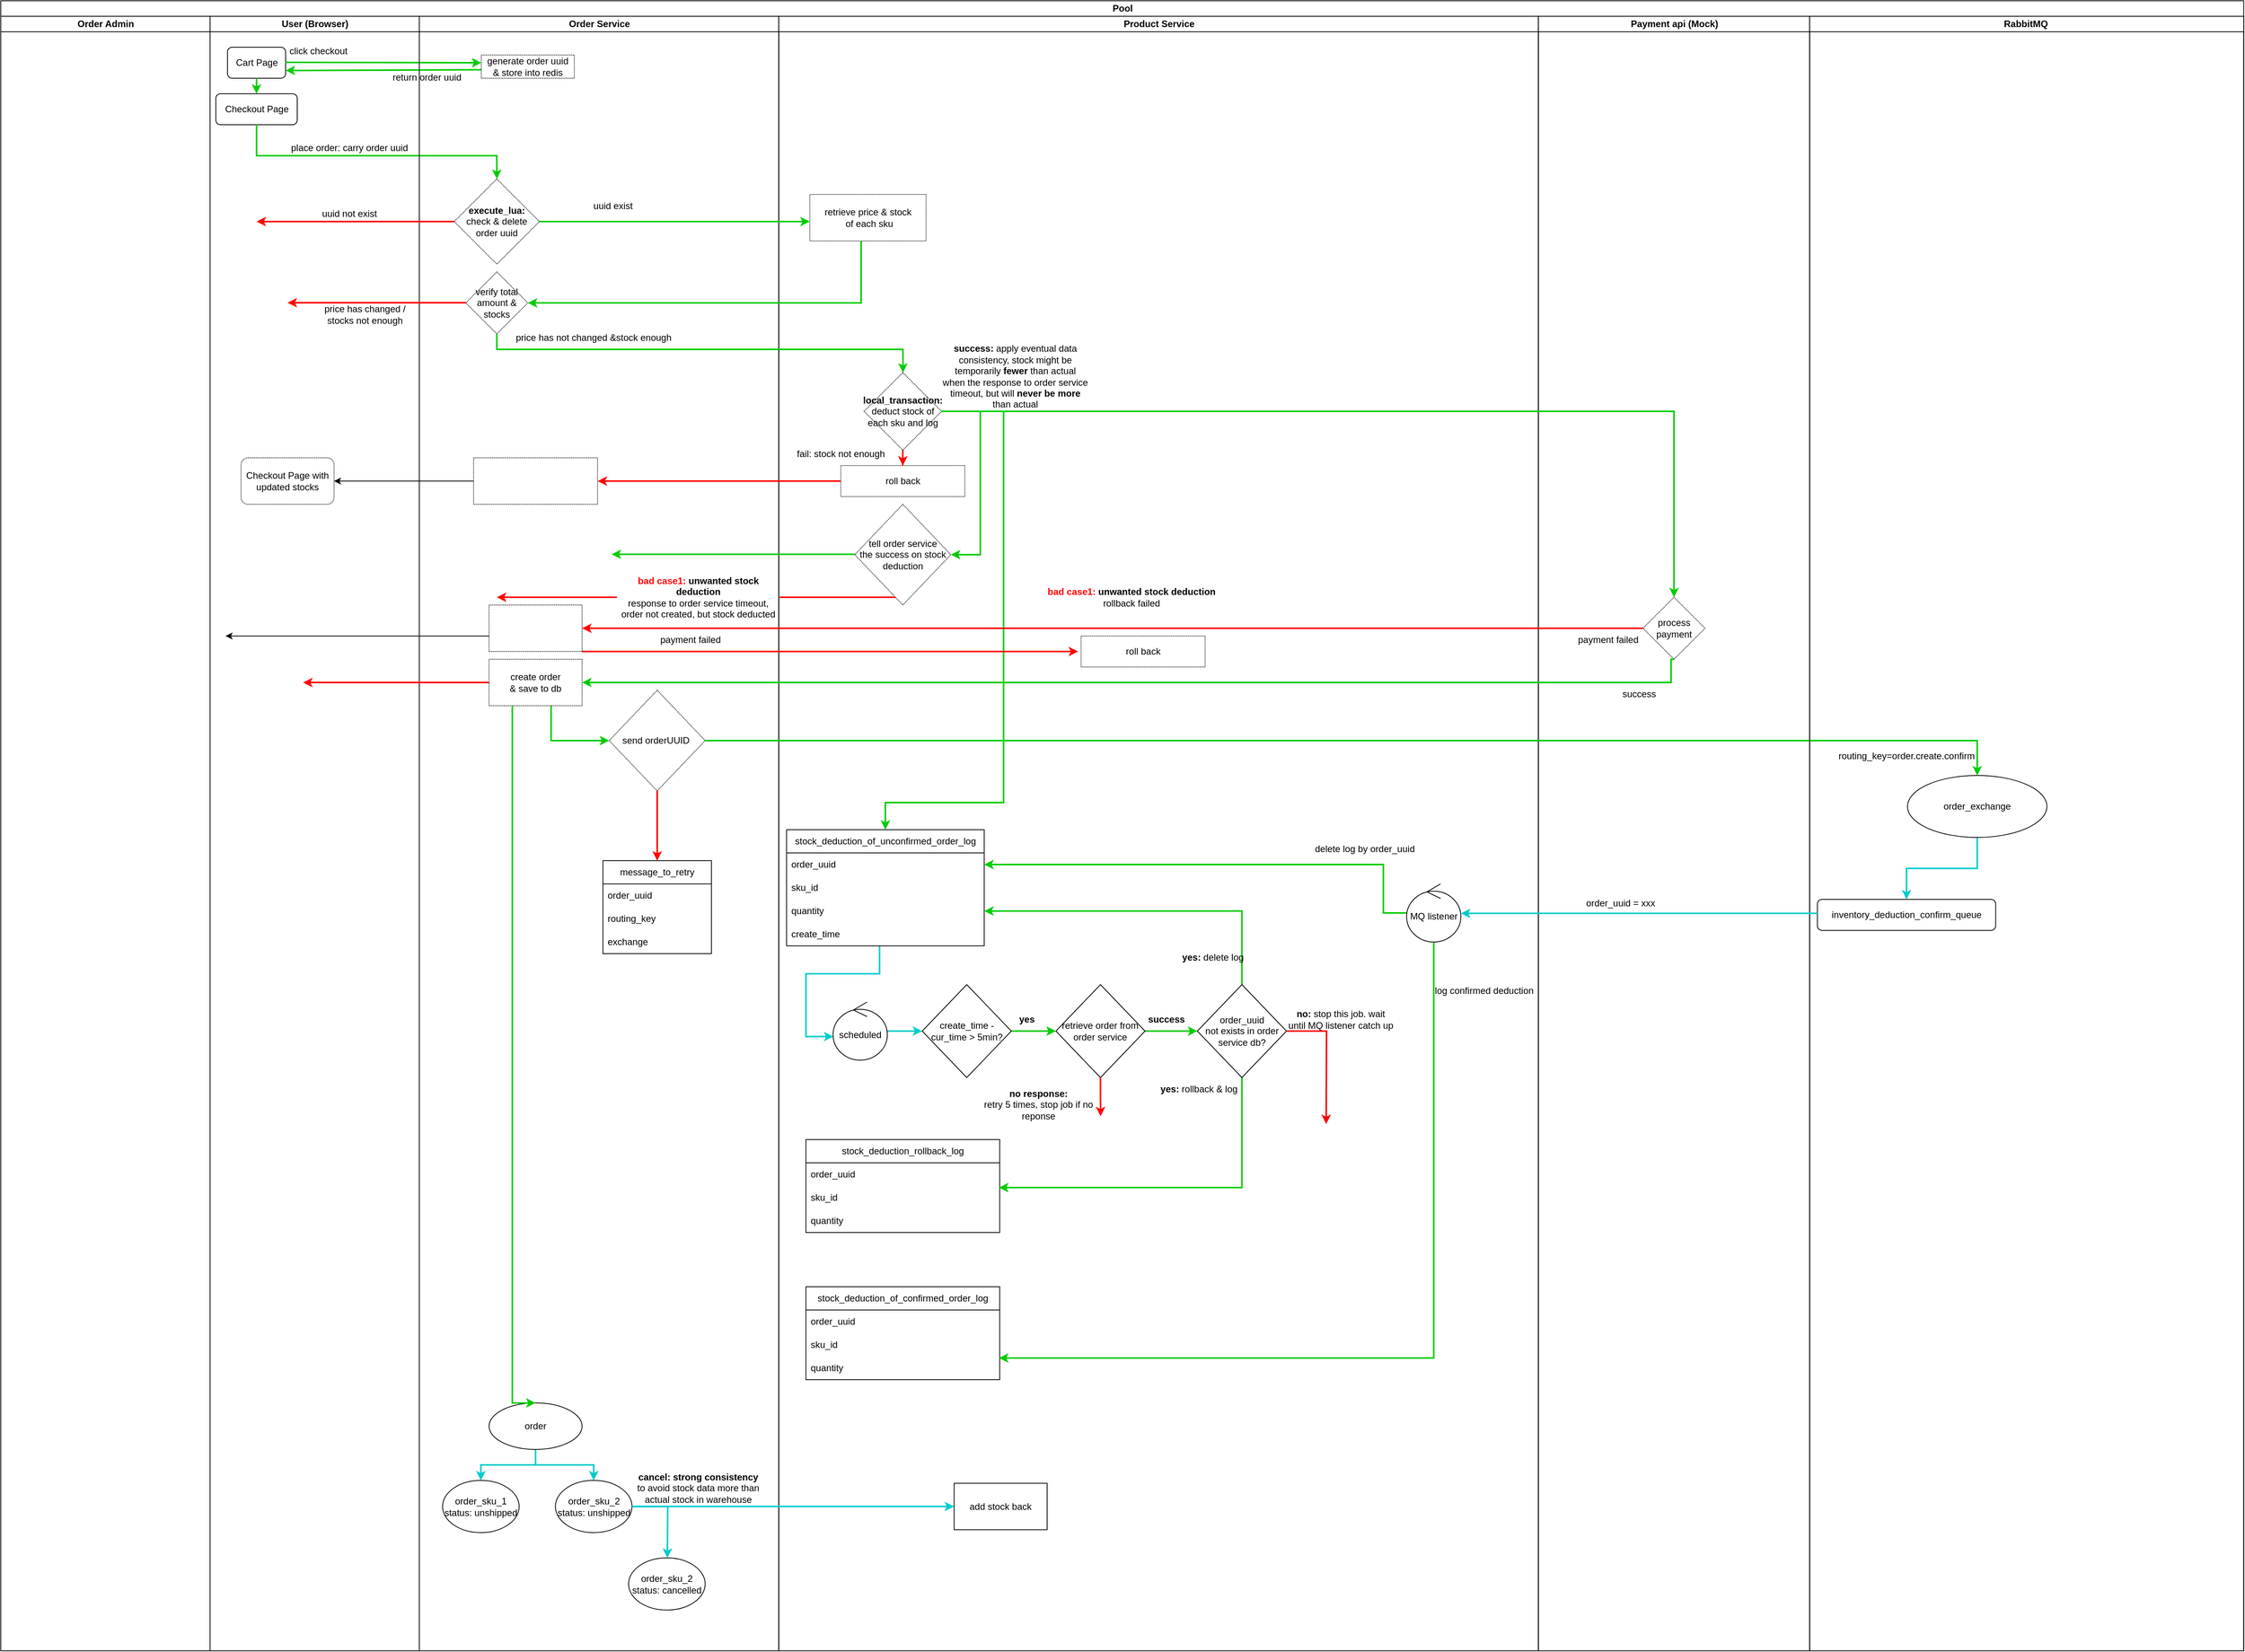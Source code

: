 <mxfile version="20.8.16" type="device"><diagram name="第 1 页" id="CrfrBioy83YI994O6paY"><mxGraphModel dx="1416" dy="818" grid="1" gridSize="10" guides="1" tooltips="1" connect="1" arrows="1" fold="1" page="1" pageScale="1" pageWidth="1100" pageHeight="850" math="0" shadow="0"><root><mxCell id="0"/><mxCell id="1" parent="0"/><mxCell id="8r3MUV6JgIjekugrMR3V-1" value="Pool" style="swimlane;childLayout=stackLayout;resizeParent=1;resizeParentMax=0;startSize=20;html=1;" parent="1" vertex="1"><mxGeometry x="380.0" y="40" width="2893.82" height="2130" as="geometry"/></mxCell><mxCell id="8r3MUV6JgIjekugrMR3V-2" value="Order Admin" style="swimlane;startSize=20;html=1;" parent="8r3MUV6JgIjekugrMR3V-1" vertex="1"><mxGeometry y="20" width="270" height="2110" as="geometry"/></mxCell><mxCell id="8r3MUV6JgIjekugrMR3V-3" value="User (Browser)" style="swimlane;startSize=20;html=1;" parent="8r3MUV6JgIjekugrMR3V-1" vertex="1"><mxGeometry x="270" y="20" width="270" height="2110" as="geometry"/></mxCell><mxCell id="8r3MUV6JgIjekugrMR3V-4" value="Cart Page" style="rounded=1;whiteSpace=wrap;html=1;" parent="8r3MUV6JgIjekugrMR3V-3" vertex="1"><mxGeometry x="22.5" y="40" width="75" height="40" as="geometry"/></mxCell><mxCell id="8r3MUV6JgIjekugrMR3V-5" value="Checkout Page" style="rounded=1;whiteSpace=wrap;html=1;" parent="8r3MUV6JgIjekugrMR3V-3" vertex="1"><mxGeometry x="7.5" y="100" width="105" height="40" as="geometry"/></mxCell><mxCell id="8r3MUV6JgIjekugrMR3V-6" value="" style="endArrow=classic;html=1;rounded=0;entryX=0.5;entryY=0;entryDx=0;entryDy=0;exitX=0.5;exitY=1;exitDx=0;exitDy=0;strokeColor=#00CC00;strokeWidth=2;" parent="8r3MUV6JgIjekugrMR3V-3" source="8r3MUV6JgIjekugrMR3V-4" target="8r3MUV6JgIjekugrMR3V-5" edge="1"><mxGeometry width="50" height="50" relative="1" as="geometry"><mxPoint x="62.5" y="70" as="sourcePoint"/><mxPoint x="112.5" y="20" as="targetPoint"/></mxGeometry></mxCell><mxCell id="8r3MUV6JgIjekugrMR3V-7" value="" style="endArrow=classic;html=1;rounded=0;exitX=0.006;exitY=0.633;exitDx=0;exitDy=0;exitPerimeter=0;strokeColor=#00CC00;strokeWidth=2;" parent="8r3MUV6JgIjekugrMR3V-3" source="8r3MUV6JgIjekugrMR3V-23" edge="1"><mxGeometry width="50" height="50" relative="1" as="geometry"><mxPoint x="300.0" y="70" as="sourcePoint"/><mxPoint x="97.5" y="70" as="targetPoint"/></mxGeometry></mxCell><mxCell id="8r3MUV6JgIjekugrMR3V-8" value="" style="endArrow=classic;html=1;rounded=0;strokeColor=#00CC00;strokeWidth=2;" parent="8r3MUV6JgIjekugrMR3V-3" edge="1"><mxGeometry width="50" height="50" relative="1" as="geometry"><mxPoint x="97.5" y="59.5" as="sourcePoint"/><mxPoint x="350.0" y="60" as="targetPoint"/></mxGeometry></mxCell><mxCell id="8r3MUV6JgIjekugrMR3V-11" value="" style="endArrow=classic;html=1;rounded=0;entryX=0.5;entryY=0;entryDx=0;entryDy=0;strokeColor=#00CC00;strokeWidth=2;" parent="8r3MUV6JgIjekugrMR3V-3" target="8r3MUV6JgIjekugrMR3V-24" edge="1"><mxGeometry width="50" height="50" relative="1" as="geometry"><mxPoint x="60.0" y="140" as="sourcePoint"/><mxPoint x="390.0" y="180" as="targetPoint"/><Array as="points"><mxPoint x="60.0" y="180"/><mxPoint x="370.0" y="180"/></Array></mxGeometry></mxCell><mxCell id="8r3MUV6JgIjekugrMR3V-12" value="click checkout" style="text;strokeColor=none;align=center;fillColor=none;html=1;verticalAlign=middle;whiteSpace=wrap;rounded=0;" parent="8r3MUV6JgIjekugrMR3V-3" vertex="1"><mxGeometry x="70" y="30" width="140" height="30" as="geometry"/></mxCell><mxCell id="8r3MUV6JgIjekugrMR3V-14" value="place order: carry order uuid" style="text;strokeColor=none;align=center;fillColor=none;html=1;verticalAlign=middle;whiteSpace=wrap;rounded=0;" parent="8r3MUV6JgIjekugrMR3V-3" vertex="1"><mxGeometry x="90" y="155" width="180" height="30" as="geometry"/></mxCell><mxCell id="8r3MUV6JgIjekugrMR3V-15" value="uuid not exist" style="text;strokeColor=none;align=center;fillColor=none;html=1;verticalAlign=middle;whiteSpace=wrap;rounded=0;" parent="8r3MUV6JgIjekugrMR3V-3" vertex="1"><mxGeometry x="110" y="240" width="140" height="30" as="geometry"/></mxCell><mxCell id="8r3MUV6JgIjekugrMR3V-16" value="price has changed / stocks not enough" style="text;strokeColor=none;align=center;fillColor=none;html=1;verticalAlign=middle;whiteSpace=wrap;rounded=0;" parent="8r3MUV6JgIjekugrMR3V-3" vertex="1"><mxGeometry x="130" y="370" width="140" height="30" as="geometry"/></mxCell><mxCell id="8r3MUV6JgIjekugrMR3V-17" value="Checkout Page with updated stocks" style="rounded=1;whiteSpace=wrap;html=1;dashed=1;dashPattern=1 1;" parent="8r3MUV6JgIjekugrMR3V-3" vertex="1"><mxGeometry x="40" y="570" width="120" height="60" as="geometry"/></mxCell><mxCell id="8r3MUV6JgIjekugrMR3V-18" value="" style="edgeStyle=orthogonalEdgeStyle;rounded=0;orthogonalLoop=1;jettySize=auto;html=1;" parent="8r3MUV6JgIjekugrMR3V-1" source="8r3MUV6JgIjekugrMR3V-29" target="8r3MUV6JgIjekugrMR3V-17" edge="1"><mxGeometry relative="1" as="geometry"/></mxCell><mxCell id="8r3MUV6JgIjekugrMR3V-19" value="Order Service" style="swimlane;startSize=20;html=1;" parent="8r3MUV6JgIjekugrMR3V-1" vertex="1"><mxGeometry x="540" y="20" width="463.82" height="2110" as="geometry"/></mxCell><mxCell id="8r3MUV6JgIjekugrMR3V-20" value="return order uuid" style="text;strokeColor=none;align=center;fillColor=none;html=1;verticalAlign=middle;whiteSpace=wrap;rounded=0;" parent="8r3MUV6JgIjekugrMR3V-19" vertex="1"><mxGeometry x="-70" y="64" width="160" height="30" as="geometry"/></mxCell><mxCell id="8r3MUV6JgIjekugrMR3V-23" value="generate order uuid&lt;br&gt;&amp;amp; store into redis" style="rounded=0;whiteSpace=wrap;html=1;dashed=1;dashPattern=1 1;" parent="8r3MUV6JgIjekugrMR3V-19" vertex="1"><mxGeometry x="80" y="50" width="120" height="30" as="geometry"/></mxCell><mxCell id="8r3MUV6JgIjekugrMR3V-24" value="&lt;b&gt;execute_lua:&lt;/b&gt;&lt;br&gt;check &amp;amp; delete order uuid" style="rhombus;whiteSpace=wrap;html=1;dashed=1;dashPattern=1 1;align=center;" parent="8r3MUV6JgIjekugrMR3V-19" vertex="1"><mxGeometry x="45" y="210" width="110" height="110" as="geometry"/></mxCell><mxCell id="8r3MUV6JgIjekugrMR3V-25" value="verify total amount &amp;amp; stocks" style="rhombus;whiteSpace=wrap;html=1;dashed=1;dashPattern=1 1;" parent="8r3MUV6JgIjekugrMR3V-19" vertex="1"><mxGeometry x="60.0" y="330" width="80" height="80" as="geometry"/></mxCell><mxCell id="8r3MUV6JgIjekugrMR3V-26" value="uuid exist" style="text;strokeColor=none;align=center;fillColor=none;html=1;verticalAlign=middle;whiteSpace=wrap;rounded=0;" parent="8r3MUV6JgIjekugrMR3V-19" vertex="1"><mxGeometry x="180" y="230" width="140" height="30" as="geometry"/></mxCell><mxCell id="8r3MUV6JgIjekugrMR3V-27" value="" style="endArrow=classic;html=1;rounded=0;exitX=0;exitY=0.5;exitDx=0;exitDy=0;strokeColor=#FF0000;strokeWidth=2;" parent="8r3MUV6JgIjekugrMR3V-19" edge="1"><mxGeometry width="50" height="50" relative="1" as="geometry"><mxPoint x="60.0" y="369.71" as="sourcePoint"/><mxPoint x="-170.0" y="369.71" as="targetPoint"/></mxGeometry></mxCell><mxCell id="8r3MUV6JgIjekugrMR3V-28" value="price has not changed &amp;amp;stock enough" style="text;strokeColor=none;align=center;fillColor=none;html=1;verticalAlign=middle;whiteSpace=wrap;rounded=0;" parent="8r3MUV6JgIjekugrMR3V-19" vertex="1"><mxGeometry x="120" y="400" width="210" height="30" as="geometry"/></mxCell><mxCell id="8r3MUV6JgIjekugrMR3V-29" value="" style="whiteSpace=wrap;html=1;dashed=1;dashPattern=1 1;" parent="8r3MUV6JgIjekugrMR3V-19" vertex="1"><mxGeometry x="70" y="570" width="160" height="60" as="geometry"/></mxCell><mxCell id="8r3MUV6JgIjekugrMR3V-30" value="" style="rounded=0;whiteSpace=wrap;html=1;dashed=1;dashPattern=1 1;" parent="8r3MUV6JgIjekugrMR3V-19" vertex="1"><mxGeometry x="90.0" y="760" width="120" height="60" as="geometry"/></mxCell><mxCell id="8r3MUV6JgIjekugrMR3V-31" value="payment failed" style="text;strokeColor=none;align=center;fillColor=none;html=1;verticalAlign=middle;whiteSpace=wrap;rounded=0;" parent="8r3MUV6JgIjekugrMR3V-19" vertex="1"><mxGeometry x="280" y="790" width="140" height="30" as="geometry"/></mxCell><mxCell id="sLZT2sePNQQkm4boT3iL-19" style="edgeStyle=orthogonalEdgeStyle;rounded=0;orthogonalLoop=1;jettySize=auto;html=1;strokeColor=#00CC00;strokeWidth=2;fontColor=#000000;" parent="8r3MUV6JgIjekugrMR3V-19" source="8r3MUV6JgIjekugrMR3V-33" target="sLZT2sePNQQkm4boT3iL-18" edge="1"><mxGeometry relative="1" as="geometry"><Array as="points"><mxPoint x="170" y="935"/></Array></mxGeometry></mxCell><mxCell id="8r3MUV6JgIjekugrMR3V-33" value="create order&lt;br&gt;&amp;amp; save to db" style="rounded=0;whiteSpace=wrap;html=1;dashed=1;dashPattern=1 1;" parent="8r3MUV6JgIjekugrMR3V-19" vertex="1"><mxGeometry x="90.0" y="830" width="120" height="60" as="geometry"/></mxCell><mxCell id="8r3MUV6JgIjekugrMR3V-168" style="edgeStyle=orthogonalEdgeStyle;rounded=0;orthogonalLoop=1;jettySize=auto;html=1;entryX=0.5;entryY=0;entryDx=0;entryDy=0;strokeColor=#00CCCC;strokeWidth=2;fontColor=#00CCCC;" parent="8r3MUV6JgIjekugrMR3V-19" source="8r3MUV6JgIjekugrMR3V-161" target="8r3MUV6JgIjekugrMR3V-163" edge="1"><mxGeometry relative="1" as="geometry"/></mxCell><mxCell id="8r3MUV6JgIjekugrMR3V-169" style="edgeStyle=orthogonalEdgeStyle;rounded=0;orthogonalLoop=1;jettySize=auto;html=1;strokeColor=#00CCCC;strokeWidth=2;fontColor=#00CCCC;" parent="8r3MUV6JgIjekugrMR3V-19" source="8r3MUV6JgIjekugrMR3V-161" target="8r3MUV6JgIjekugrMR3V-162" edge="1"><mxGeometry relative="1" as="geometry"/></mxCell><mxCell id="8r3MUV6JgIjekugrMR3V-161" value="order" style="ellipse;whiteSpace=wrap;html=1;strokeColor=#000000;strokeWidth=1;container=0;" parent="8r3MUV6JgIjekugrMR3V-19" vertex="1"><mxGeometry x="90" y="1790" width="120" height="60" as="geometry"/></mxCell><mxCell id="8r3MUV6JgIjekugrMR3V-162" value="order_sku_1&lt;br&gt;status: unshipped" style="ellipse;whiteSpace=wrap;html=1;strokeColor=#000000;strokeWidth=1;container=0;" parent="8r3MUV6JgIjekugrMR3V-19" vertex="1"><mxGeometry x="30.004" y="1889.999" width="98.824" height="67.368" as="geometry"/></mxCell><mxCell id="8r3MUV6JgIjekugrMR3V-166" style="edgeStyle=orthogonalEdgeStyle;rounded=0;orthogonalLoop=1;jettySize=auto;html=1;strokeColor=#00CC00;strokeWidth=2;entryX=0.5;entryY=0;entryDx=0;entryDy=0;" parent="8r3MUV6JgIjekugrMR3V-19" source="8r3MUV6JgIjekugrMR3V-33" target="8r3MUV6JgIjekugrMR3V-161" edge="1"><mxGeometry relative="1" as="geometry"><mxPoint x="160.0" y="1560" as="targetPoint"/><Array as="points"><mxPoint x="120" y="1790"/></Array></mxGeometry></mxCell><mxCell id="8r3MUV6JgIjekugrMR3V-163" value="order_sku_2&lt;br style=&quot;border-color: var(--border-color);&quot;&gt;status: unshipped" style="ellipse;whiteSpace=wrap;html=1;strokeColor=#000000;strokeWidth=1;container=0;movable=1;resizable=1;rotatable=1;deletable=1;editable=1;connectable=1;" parent="8r3MUV6JgIjekugrMR3V-19" vertex="1"><mxGeometry x="175.585" y="1889.999" width="98.824" height="67.368" as="geometry"/></mxCell><mxCell id="8r3MUV6JgIjekugrMR3V-172" value="&lt;b&gt;cancel: strong consistency&lt;/b&gt; to avoid stock data more than actual stock in warehouse" style="text;strokeColor=none;align=center;fillColor=none;html=1;verticalAlign=middle;whiteSpace=wrap;rounded=0;" parent="8r3MUV6JgIjekugrMR3V-19" vertex="1"><mxGeometry x="280" y="1870" width="160" height="60" as="geometry"/></mxCell><mxCell id="8r3MUV6JgIjekugrMR3V-174" value="order_sku_2&lt;br style=&quot;border-color: var(--border-color);&quot;&gt;status: cancelled" style="ellipse;whiteSpace=wrap;html=1;strokeColor=#000000;strokeWidth=1;container=0;movable=1;resizable=1;rotatable=1;deletable=1;editable=1;connectable=1;" parent="8r3MUV6JgIjekugrMR3V-19" vertex="1"><mxGeometry x="269.995" y="1989.999" width="98.824" height="67.368" as="geometry"/></mxCell><mxCell id="sLZT2sePNQQkm4boT3iL-18" value="send orderUUID&amp;nbsp;" style="rhombus;whiteSpace=wrap;html=1;dashed=1;dashPattern=1 1;" parent="8r3MUV6JgIjekugrMR3V-19" vertex="1"><mxGeometry x="245.0" y="870" width="123.82" height="130" as="geometry"/></mxCell><mxCell id="sLZT2sePNQQkm4boT3iL-23" value="message_to_retry" style="swimlane;fontStyle=0;childLayout=stackLayout;horizontal=1;startSize=30;horizontalStack=0;resizeParent=1;resizeParentMax=0;resizeLast=0;collapsible=1;marginBottom=0;whiteSpace=wrap;html=1;fontColor=#000000;" parent="8r3MUV6JgIjekugrMR3V-19" vertex="1"><mxGeometry x="236.91" y="1090" width="140" height="120" as="geometry"/></mxCell><mxCell id="sLZT2sePNQQkm4boT3iL-24" value="order_uuid" style="text;strokeColor=none;fillColor=none;align=left;verticalAlign=middle;spacingLeft=4;spacingRight=4;overflow=hidden;points=[[0,0.5],[1,0.5]];portConstraint=eastwest;rotatable=0;whiteSpace=wrap;html=1;fontColor=#000000;" parent="sLZT2sePNQQkm4boT3iL-23" vertex="1"><mxGeometry y="30" width="140" height="30" as="geometry"/></mxCell><mxCell id="sLZT2sePNQQkm4boT3iL-30" value="routing_key" style="text;strokeColor=none;fillColor=none;align=left;verticalAlign=middle;spacingLeft=4;spacingRight=4;overflow=hidden;points=[[0,0.5],[1,0.5]];portConstraint=eastwest;rotatable=0;whiteSpace=wrap;html=1;fontColor=#000000;" parent="sLZT2sePNQQkm4boT3iL-23" vertex="1"><mxGeometry y="60" width="140" height="30" as="geometry"/></mxCell><mxCell id="sLZT2sePNQQkm4boT3iL-31" value="exchange" style="text;strokeColor=none;fillColor=none;align=left;verticalAlign=middle;spacingLeft=4;spacingRight=4;overflow=hidden;points=[[0,0.5],[1,0.5]];portConstraint=eastwest;rotatable=0;whiteSpace=wrap;html=1;fontColor=#000000;" parent="sLZT2sePNQQkm4boT3iL-23" vertex="1"><mxGeometry y="90" width="140" height="30" as="geometry"/></mxCell><mxCell id="8r3MUV6JgIjekugrMR3V-44" value="Product Service" style="swimlane;startSize=20;html=1;" parent="8r3MUV6JgIjekugrMR3V-1" vertex="1"><mxGeometry x="1003.82" y="20" width="980" height="2110" as="geometry"/></mxCell><mxCell id="8r3MUV6JgIjekugrMR3V-45" value="retrieve price &amp;amp; stock&lt;br&gt;&amp;nbsp;of each sku" style="whiteSpace=wrap;html=1;dashed=1;dashPattern=1 1;" parent="8r3MUV6JgIjekugrMR3V-44" vertex="1"><mxGeometry x="40" y="230" width="150" height="60" as="geometry"/></mxCell><mxCell id="8r3MUV6JgIjekugrMR3V-46" value="roll back" style="whiteSpace=wrap;html=1;dashed=1;dashPattern=1 1;" parent="8r3MUV6JgIjekugrMR3V-44" vertex="1"><mxGeometry x="80" y="580" width="160" height="40" as="geometry"/></mxCell><mxCell id="8r3MUV6JgIjekugrMR3V-47" value="fail: stock not enough" style="text;strokeColor=none;align=center;fillColor=none;html=1;verticalAlign=middle;whiteSpace=wrap;rounded=0;" parent="8r3MUV6JgIjekugrMR3V-44" vertex="1"><mxGeometry x="10" y="550" width="140" height="30" as="geometry"/></mxCell><mxCell id="8r3MUV6JgIjekugrMR3V-48" style="edgeStyle=orthogonalEdgeStyle;rounded=0;orthogonalLoop=1;jettySize=auto;html=1;exitX=0.5;exitY=1;exitDx=0;exitDy=0;" parent="8r3MUV6JgIjekugrMR3V-44" source="8r3MUV6JgIjekugrMR3V-47" target="8r3MUV6JgIjekugrMR3V-47" edge="1"><mxGeometry relative="1" as="geometry"/></mxCell><mxCell id="8r3MUV6JgIjekugrMR3V-51" value="" style="edgeStyle=orthogonalEdgeStyle;rounded=0;orthogonalLoop=1;jettySize=auto;html=1;strokeColor=#FF0000;strokeWidth=2;" parent="8r3MUV6JgIjekugrMR3V-44" source="8r3MUV6JgIjekugrMR3V-52" target="8r3MUV6JgIjekugrMR3V-46" edge="1"><mxGeometry relative="1" as="geometry"/></mxCell><mxCell id="8r3MUV6JgIjekugrMR3V-52" value="&lt;b&gt;local_transaction:&lt;/b&gt;&lt;br&gt;deduct stock of each sku and log" style="rhombus;whiteSpace=wrap;html=1;dashed=1;dashPattern=1 1;" parent="8r3MUV6JgIjekugrMR3V-44" vertex="1"><mxGeometry x="110" y="460" width="100" height="100" as="geometry"/></mxCell><mxCell id="8r3MUV6JgIjekugrMR3V-53" value="&lt;b&gt;success: &lt;/b&gt;apply eventual data consistency, stock might be temporarily&amp;nbsp;&lt;b&gt;fewer&lt;/b&gt; than actual when the response to order service timeout, but will &lt;b&gt;never be&lt;/b&gt;&amp;nbsp;&lt;b&gt;more&lt;/b&gt; than actual" style="text;strokeColor=none;align=center;fillColor=none;html=1;verticalAlign=middle;whiteSpace=wrap;rounded=0;" parent="8r3MUV6JgIjekugrMR3V-44" vertex="1"><mxGeometry x="210" y="420" width="190" height="90" as="geometry"/></mxCell><mxCell id="8r3MUV6JgIjekugrMR3V-79" value="stock_deduction_rollback_log" style="swimlane;fontStyle=0;childLayout=stackLayout;horizontal=1;startSize=30;horizontalStack=0;resizeParent=1;resizeParentMax=0;resizeLast=0;collapsible=1;marginBottom=0;whiteSpace=wrap;html=1;direction=east;" parent="8r3MUV6JgIjekugrMR3V-44" vertex="1"><mxGeometry x="35" y="1450" width="250" height="120" as="geometry"/></mxCell><mxCell id="8r3MUV6JgIjekugrMR3V-80" value="order_uuid" style="text;strokeColor=none;fillColor=none;align=left;verticalAlign=middle;spacingLeft=4;spacingRight=4;overflow=hidden;points=[[0,0.5],[1,0.5]];portConstraint=eastwest;rotatable=0;whiteSpace=wrap;html=1;" parent="8r3MUV6JgIjekugrMR3V-79" vertex="1"><mxGeometry y="30" width="250" height="30" as="geometry"/></mxCell><mxCell id="8r3MUV6JgIjekugrMR3V-81" value="sku_id" style="text;strokeColor=none;fillColor=none;align=left;verticalAlign=middle;spacingLeft=4;spacingRight=4;overflow=hidden;points=[[0,0.5],[1,0.5]];portConstraint=eastwest;rotatable=0;whiteSpace=wrap;html=1;" parent="8r3MUV6JgIjekugrMR3V-79" vertex="1"><mxGeometry y="60" width="250" height="30" as="geometry"/></mxCell><mxCell id="8r3MUV6JgIjekugrMR3V-82" value="quantity" style="text;strokeColor=none;fillColor=none;align=left;verticalAlign=middle;spacingLeft=4;spacingRight=4;overflow=hidden;points=[[0,0.5],[1,0.5]];portConstraint=eastwest;rotatable=0;whiteSpace=wrap;html=1;" parent="8r3MUV6JgIjekugrMR3V-79" vertex="1"><mxGeometry y="90" width="250" height="30" as="geometry"/></mxCell><mxCell id="8r3MUV6JgIjekugrMR3V-107" style="edgeStyle=orthogonalEdgeStyle;rounded=0;orthogonalLoop=1;jettySize=auto;html=1;strokeColor=#00CCCC;strokeWidth=2;entryX=0.006;entryY=0.594;entryDx=0;entryDy=0;entryPerimeter=0;" parent="8r3MUV6JgIjekugrMR3V-44" source="8r3MUV6JgIjekugrMR3V-75" target="8r3MUV6JgIjekugrMR3V-102" edge="1"><mxGeometry relative="1" as="geometry"><Array as="points"><mxPoint x="130" y="1236"/><mxPoint x="35" y="1236"/><mxPoint x="35" y="1317"/></Array></mxGeometry></mxCell><mxCell id="8r3MUV6JgIjekugrMR3V-75" value="stock_deduction_of_unconfirmed_order_log" style="swimlane;fontStyle=0;childLayout=stackLayout;horizontal=1;startSize=30;horizontalStack=0;resizeParent=1;resizeParentMax=0;resizeLast=0;collapsible=1;marginBottom=0;whiteSpace=wrap;html=1;direction=east;" parent="8r3MUV6JgIjekugrMR3V-44" vertex="1"><mxGeometry x="10" y="1050" width="255" height="150" as="geometry"><mxRectangle x="55" y="1050" width="260" height="40" as="alternateBounds"/></mxGeometry></mxCell><mxCell id="8r3MUV6JgIjekugrMR3V-76" value="order_uuid" style="text;strokeColor=none;fillColor=none;align=left;verticalAlign=middle;spacingLeft=4;spacingRight=4;overflow=hidden;points=[[0,0.5],[1,0.5]];portConstraint=eastwest;rotatable=0;whiteSpace=wrap;html=1;" parent="8r3MUV6JgIjekugrMR3V-75" vertex="1"><mxGeometry y="30" width="255" height="30" as="geometry"/></mxCell><mxCell id="8r3MUV6JgIjekugrMR3V-77" value="sku_id" style="text;strokeColor=none;fillColor=none;align=left;verticalAlign=middle;spacingLeft=4;spacingRight=4;overflow=hidden;points=[[0,0.5],[1,0.5]];portConstraint=eastwest;rotatable=0;whiteSpace=wrap;html=1;" parent="8r3MUV6JgIjekugrMR3V-75" vertex="1"><mxGeometry y="60" width="255" height="30" as="geometry"/></mxCell><mxCell id="8r3MUV6JgIjekugrMR3V-78" value="quantity" style="text;strokeColor=none;fillColor=none;align=left;verticalAlign=middle;spacingLeft=4;spacingRight=4;overflow=hidden;points=[[0,0.5],[1,0.5]];portConstraint=eastwest;rotatable=0;whiteSpace=wrap;html=1;" parent="8r3MUV6JgIjekugrMR3V-75" vertex="1"><mxGeometry y="90" width="255" height="30" as="geometry"/></mxCell><mxCell id="8r3MUV6JgIjekugrMR3V-103" value="create_time" style="text;strokeColor=none;fillColor=none;align=left;verticalAlign=middle;spacingLeft=4;spacingRight=4;overflow=hidden;points=[[0,0.5],[1,0.5]];portConstraint=eastwest;rotatable=0;whiteSpace=wrap;html=1;" parent="8r3MUV6JgIjekugrMR3V-75" vertex="1"><mxGeometry y="120" width="255" height="30" as="geometry"/></mxCell><mxCell id="8r3MUV6JgIjekugrMR3V-74" style="edgeStyle=orthogonalEdgeStyle;rounded=0;orthogonalLoop=1;jettySize=auto;html=1;strokeColor=#00CC00;strokeWidth=2;entryX=0.5;entryY=0;entryDx=0;entryDy=0;" parent="8r3MUV6JgIjekugrMR3V-44" source="8r3MUV6JgIjekugrMR3V-52" target="8r3MUV6JgIjekugrMR3V-75" edge="1"><mxGeometry relative="1" as="geometry"><mxPoint x="130.0" y="1070" as="targetPoint"/><Array as="points"><mxPoint x="290" y="510"/><mxPoint x="290" y="1015"/><mxPoint x="137" y="1015"/></Array></mxGeometry></mxCell><mxCell id="8r3MUV6JgIjekugrMR3V-117" value="" style="edgeStyle=orthogonalEdgeStyle;rounded=0;orthogonalLoop=1;jettySize=auto;html=1;strokeColor=#00CCCC;strokeWidth=2;" parent="8r3MUV6JgIjekugrMR3V-44" source="8r3MUV6JgIjekugrMR3V-102" target="8r3MUV6JgIjekugrMR3V-114" edge="1"><mxGeometry relative="1" as="geometry"/></mxCell><mxCell id="8r3MUV6JgIjekugrMR3V-102" value="scheduled" style="ellipse;shape=umlControl;whiteSpace=wrap;html=1;strokeColor=#000000;strokeWidth=1;" parent="8r3MUV6JgIjekugrMR3V-44" vertex="1"><mxGeometry x="70" y="1272.5" width="70" height="75" as="geometry"/></mxCell><mxCell id="8r3MUV6JgIjekugrMR3V-110" value="stock_deduction_of_confirmed_order_log" style="swimlane;fontStyle=0;childLayout=stackLayout;horizontal=1;startSize=30;horizontalStack=0;resizeParent=1;resizeParentMax=0;resizeLast=0;collapsible=1;marginBottom=0;whiteSpace=wrap;html=1;direction=east;" parent="8r3MUV6JgIjekugrMR3V-44" vertex="1"><mxGeometry x="35" y="1640" width="250" height="120" as="geometry"/></mxCell><mxCell id="8r3MUV6JgIjekugrMR3V-111" value="order_uuid" style="text;strokeColor=none;fillColor=none;align=left;verticalAlign=middle;spacingLeft=4;spacingRight=4;overflow=hidden;points=[[0,0.5],[1,0.5]];portConstraint=eastwest;rotatable=0;whiteSpace=wrap;html=1;" parent="8r3MUV6JgIjekugrMR3V-110" vertex="1"><mxGeometry y="30" width="250" height="30" as="geometry"/></mxCell><mxCell id="8r3MUV6JgIjekugrMR3V-112" value="sku_id" style="text;strokeColor=none;fillColor=none;align=left;verticalAlign=middle;spacingLeft=4;spacingRight=4;overflow=hidden;points=[[0,0.5],[1,0.5]];portConstraint=eastwest;rotatable=0;whiteSpace=wrap;html=1;" parent="8r3MUV6JgIjekugrMR3V-110" vertex="1"><mxGeometry y="60" width="250" height="30" as="geometry"/></mxCell><mxCell id="8r3MUV6JgIjekugrMR3V-113" value="quantity" style="text;strokeColor=none;fillColor=none;align=left;verticalAlign=middle;spacingLeft=4;spacingRight=4;overflow=hidden;points=[[0,0.5],[1,0.5]];portConstraint=eastwest;rotatable=0;whiteSpace=wrap;html=1;" parent="8r3MUV6JgIjekugrMR3V-110" vertex="1"><mxGeometry y="90" width="250" height="30" as="geometry"/></mxCell><mxCell id="8r3MUV6JgIjekugrMR3V-129" value="" style="edgeStyle=orthogonalEdgeStyle;rounded=0;orthogonalLoop=1;jettySize=auto;html=1;strokeColor=#00CC00;strokeWidth=2;" parent="8r3MUV6JgIjekugrMR3V-44" source="8r3MUV6JgIjekugrMR3V-114" target="8r3MUV6JgIjekugrMR3V-128" edge="1"><mxGeometry relative="1" as="geometry"/></mxCell><mxCell id="8r3MUV6JgIjekugrMR3V-114" value="create_time - cur_time &amp;gt; 5min?" style="strokeWidth=1;html=1;shape=mxgraph.flowchart.decision;whiteSpace=wrap;strokeColor=#000000;" parent="8r3MUV6JgIjekugrMR3V-44" vertex="1"><mxGeometry x="185" y="1250" width="115" height="120" as="geometry"/></mxCell><mxCell id="8r3MUV6JgIjekugrMR3V-119" style="edgeStyle=orthogonalEdgeStyle;rounded=0;orthogonalLoop=1;jettySize=auto;html=1;entryX=0.996;entryY=0.067;entryDx=0;entryDy=0;entryPerimeter=0;strokeColor=#00CC00;strokeWidth=2;" parent="8r3MUV6JgIjekugrMR3V-44" source="8r3MUV6JgIjekugrMR3V-115" target="8r3MUV6JgIjekugrMR3V-81" edge="1"><mxGeometry relative="1" as="geometry"/></mxCell><mxCell id="8r3MUV6JgIjekugrMR3V-121" style="edgeStyle=orthogonalEdgeStyle;rounded=0;orthogonalLoop=1;jettySize=auto;html=1;entryX=1;entryY=0.5;entryDx=0;entryDy=0;strokeColor=#00CC00;strokeWidth=2;" parent="8r3MUV6JgIjekugrMR3V-44" source="8r3MUV6JgIjekugrMR3V-115" target="8r3MUV6JgIjekugrMR3V-78" edge="1"><mxGeometry relative="1" as="geometry"/></mxCell><mxCell id="8r3MUV6JgIjekugrMR3V-115" value="order_uuid &lt;br&gt;not exists in order service db?" style="strokeWidth=1;html=1;shape=mxgraph.flowchart.decision;whiteSpace=wrap;strokeColor=#000000;" parent="8r3MUV6JgIjekugrMR3V-44" vertex="1"><mxGeometry x="540" y="1250" width="115" height="120" as="geometry"/></mxCell><mxCell id="8r3MUV6JgIjekugrMR3V-122" value="&lt;b&gt;yes: &lt;/b&gt;delete log" style="text;strokeColor=none;align=center;fillColor=none;html=1;verticalAlign=middle;whiteSpace=wrap;rounded=0;" parent="8r3MUV6JgIjekugrMR3V-44" vertex="1"><mxGeometry x="490" y="1200" width="140" height="30" as="geometry"/></mxCell><mxCell id="8r3MUV6JgIjekugrMR3V-123" value="&lt;b&gt;yes: &lt;/b&gt;rollback &amp;amp; log" style="text;strokeColor=none;align=center;fillColor=none;html=1;verticalAlign=middle;whiteSpace=wrap;rounded=0;" parent="8r3MUV6JgIjekugrMR3V-44" vertex="1"><mxGeometry x="472.5" y="1370" width="140" height="30" as="geometry"/></mxCell><mxCell id="8r3MUV6JgIjekugrMR3V-132" style="edgeStyle=orthogonalEdgeStyle;rounded=0;orthogonalLoop=1;jettySize=auto;html=1;strokeColor=#00CC00;strokeWidth=2;entryX=1;entryY=0.5;entryDx=0;entryDy=0;" parent="8r3MUV6JgIjekugrMR3V-44" source="8r3MUV6JgIjekugrMR3V-127" target="8r3MUV6JgIjekugrMR3V-76" edge="1"><mxGeometry relative="1" as="geometry"><mxPoint x="260.0" y="1087" as="targetPoint"/><Array as="points"><mxPoint x="780" y="1158"/><mxPoint x="780" y="1095"/></Array></mxGeometry></mxCell><mxCell id="8r3MUV6JgIjekugrMR3V-134" style="edgeStyle=orthogonalEdgeStyle;rounded=0;orthogonalLoop=1;jettySize=auto;html=1;entryX=0.996;entryY=1.067;entryDx=0;entryDy=0;entryPerimeter=0;strokeColor=#00CC00;strokeWidth=2;" parent="8r3MUV6JgIjekugrMR3V-44" source="8r3MUV6JgIjekugrMR3V-127" target="8r3MUV6JgIjekugrMR3V-112" edge="1"><mxGeometry relative="1" as="geometry"/></mxCell><mxCell id="8r3MUV6JgIjekugrMR3V-127" value="MQ listener" style="ellipse;shape=umlControl;whiteSpace=wrap;html=1;strokeColor=#000000;strokeWidth=1;" parent="8r3MUV6JgIjekugrMR3V-44" vertex="1"><mxGeometry x="810" y="1120" width="70" height="75" as="geometry"/></mxCell><mxCell id="8r3MUV6JgIjekugrMR3V-130" value="" style="edgeStyle=orthogonalEdgeStyle;rounded=0;orthogonalLoop=1;jettySize=auto;html=1;strokeColor=#00CC00;strokeWidth=2;" parent="8r3MUV6JgIjekugrMR3V-44" source="8r3MUV6JgIjekugrMR3V-128" target="8r3MUV6JgIjekugrMR3V-115" edge="1"><mxGeometry relative="1" as="geometry"/></mxCell><mxCell id="8r3MUV6JgIjekugrMR3V-128" value="retrieve order from order service" style="strokeWidth=1;html=1;shape=mxgraph.flowchart.decision;whiteSpace=wrap;strokeColor=#000000;" parent="8r3MUV6JgIjekugrMR3V-44" vertex="1"><mxGeometry x="357.5" y="1250" width="115" height="120" as="geometry"/></mxCell><mxCell id="8r3MUV6JgIjekugrMR3V-133" value="delete log by order_uuid" style="text;strokeColor=none;align=center;fillColor=none;html=1;verticalAlign=middle;whiteSpace=wrap;rounded=0;" parent="8r3MUV6JgIjekugrMR3V-44" vertex="1"><mxGeometry x="686.18" y="1060" width="140" height="30" as="geometry"/></mxCell><mxCell id="8r3MUV6JgIjekugrMR3V-135" value="log confirmed deduction" style="text;strokeColor=none;align=center;fillColor=none;html=1;verticalAlign=middle;whiteSpace=wrap;rounded=0;" parent="8r3MUV6JgIjekugrMR3V-44" vertex="1"><mxGeometry x="840" y="1242.5" width="140" height="30" as="geometry"/></mxCell><mxCell id="8r3MUV6JgIjekugrMR3V-137" value="&lt;b&gt;success&lt;/b&gt;" style="text;strokeColor=none;align=center;fillColor=none;html=1;verticalAlign=middle;whiteSpace=wrap;rounded=0;" parent="8r3MUV6JgIjekugrMR3V-44" vertex="1"><mxGeometry x="430" y="1280" width="140" height="30" as="geometry"/></mxCell><mxCell id="8r3MUV6JgIjekugrMR3V-139" value="&lt;b&gt;no response: &lt;/b&gt;&lt;br&gt;retry 5 times, stop job if no reponse" style="text;strokeColor=none;align=center;fillColor=none;html=1;verticalAlign=middle;whiteSpace=wrap;rounded=0;" parent="8r3MUV6JgIjekugrMR3V-44" vertex="1"><mxGeometry x="250" y="1390" width="170" height="30" as="geometry"/></mxCell><mxCell id="8r3MUV6JgIjekugrMR3V-140" value="&lt;b&gt;yes&lt;/b&gt;" style="text;strokeColor=none;align=center;fillColor=none;html=1;verticalAlign=middle;whiteSpace=wrap;rounded=0;" parent="8r3MUV6JgIjekugrMR3V-44" vertex="1"><mxGeometry x="250" y="1280" width="140" height="30" as="geometry"/></mxCell><mxCell id="8r3MUV6JgIjekugrMR3V-170" value="add stock back" style="whiteSpace=wrap;html=1;strokeColor=#000000;strokeWidth=1;" parent="8r3MUV6JgIjekugrMR3V-44" vertex="1"><mxGeometry x="226.18" y="1893.684" width="120" height="60" as="geometry"/></mxCell><mxCell id="sLZT2sePNQQkm4boT3iL-3" style="edgeStyle=orthogonalEdgeStyle;rounded=0;orthogonalLoop=1;jettySize=auto;html=1;strokeColor=#00CC00;strokeWidth=2;entryX=1;entryY=0.5;entryDx=0;entryDy=0;" parent="8r3MUV6JgIjekugrMR3V-44" source="8r3MUV6JgIjekugrMR3V-52" target="sLZT2sePNQQkm4boT3iL-7" edge="1"><mxGeometry relative="1" as="geometry"><mxPoint x="240.0" y="670" as="targetPoint"/><Array as="points"><mxPoint x="260" y="510"/><mxPoint x="260" y="695"/></Array></mxGeometry></mxCell><mxCell id="sLZT2sePNQQkm4boT3iL-7" value="tell order service &lt;br&gt;the success on stock deduction" style="rhombus;whiteSpace=wrap;html=1;dashed=1;dashPattern=1 1;" parent="8r3MUV6JgIjekugrMR3V-44" vertex="1"><mxGeometry x="98.09" y="630" width="123.82" height="130" as="geometry"/></mxCell><mxCell id="sLZT2sePNQQkm4boT3iL-6" style="edgeStyle=orthogonalEdgeStyle;rounded=0;orthogonalLoop=1;jettySize=auto;html=1;strokeColor=#00CC00;strokeWidth=2;" parent="8r3MUV6JgIjekugrMR3V-44" edge="1"><mxGeometry relative="1" as="geometry"><mxPoint x="-215.73" y="694.5" as="targetPoint"/><mxPoint x="98.09" y="694.5" as="sourcePoint"/></mxGeometry></mxCell><mxCell id="sLZT2sePNQQkm4boT3iL-12" value="roll back" style="whiteSpace=wrap;html=1;dashed=1;dashPattern=1 1;" parent="8r3MUV6JgIjekugrMR3V-44" vertex="1"><mxGeometry x="390" y="800" width="160" height="40" as="geometry"/></mxCell><mxCell id="sLZT2sePNQQkm4boT3iL-15" value="&lt;b style=&quot;border-color: var(--border-color);&quot;&gt;&lt;font style=&quot;border-color: var(--border-color);&quot; color=&quot;#ff0000&quot;&gt;bad case1:&amp;nbsp;&lt;/font&gt;unwanted stock deduction&lt;br&gt;&lt;/b&gt;rollback failed" style="text;strokeColor=none;align=center;fillColor=none;html=1;verticalAlign=middle;whiteSpace=wrap;rounded=0;" parent="8r3MUV6JgIjekugrMR3V-44" vertex="1"><mxGeometry x="340" y="720" width="230" height="60" as="geometry"/></mxCell><mxCell id="sLZT2sePNQQkm4boT3iL-29" value="&lt;b&gt;no: &lt;/b&gt;stop this job.&amp;nbsp;wait until MQ listener catch up" style="text;strokeColor=none;align=center;fillColor=none;html=1;verticalAlign=middle;whiteSpace=wrap;rounded=0;" parent="8r3MUV6JgIjekugrMR3V-44" vertex="1"><mxGeometry x="655.0" y="1280" width="140" height="30" as="geometry"/></mxCell><mxCell id="8r3MUV6JgIjekugrMR3V-54" value="Payment api (Mock)" style="swimlane;startSize=20;html=1;" parent="8r3MUV6JgIjekugrMR3V-1" vertex="1"><mxGeometry x="1983.82" y="20" width="350" height="2110" as="geometry"/></mxCell><mxCell id="8r3MUV6JgIjekugrMR3V-56" value="process payment" style="rhombus;whiteSpace=wrap;html=1;dashed=1;dashPattern=1 1;" parent="8r3MUV6JgIjekugrMR3V-54" vertex="1"><mxGeometry x="135.0" y="750" width="80" height="80" as="geometry"/></mxCell><mxCell id="8r3MUV6JgIjekugrMR3V-57" value="payment failed" style="text;strokeColor=none;align=center;fillColor=none;html=1;verticalAlign=middle;whiteSpace=wrap;rounded=0;" parent="8r3MUV6JgIjekugrMR3V-54" vertex="1"><mxGeometry x="20" y="790" width="140" height="30" as="geometry"/></mxCell><mxCell id="8r3MUV6JgIjekugrMR3V-58" value="success" style="text;strokeColor=none;align=center;fillColor=none;html=1;verticalAlign=middle;whiteSpace=wrap;rounded=0;" parent="8r3MUV6JgIjekugrMR3V-54" vertex="1"><mxGeometry x="60" y="860" width="140" height="30" as="geometry"/></mxCell><mxCell id="8r3MUV6JgIjekugrMR3V-175" value="order_uuid = xxx" style="text;strokeColor=none;align=center;fillColor=none;html=1;verticalAlign=middle;whiteSpace=wrap;rounded=0;" parent="8r3MUV6JgIjekugrMR3V-54" vertex="1"><mxGeometry x="36.18" y="1130" width="140" height="30" as="geometry"/></mxCell><mxCell id="8r3MUV6JgIjekugrMR3V-59" value="" style="edgeStyle=orthogonalEdgeStyle;rounded=0;orthogonalLoop=1;jettySize=auto;html=1;exitX=0;exitY=0.5;exitDx=0;exitDy=0;strokeWidth=2;strokeColor=#FF0000;entryX=1;entryY=0.5;entryDx=0;entryDy=0;" parent="8r3MUV6JgIjekugrMR3V-1" source="8r3MUV6JgIjekugrMR3V-56" target="8r3MUV6JgIjekugrMR3V-30" edge="1"><mxGeometry relative="1" as="geometry"><mxPoint x="1465.0" y="800" as="sourcePoint"/><mxPoint x="1243.82" y="810" as="targetPoint"/></mxGeometry></mxCell><mxCell id="8r3MUV6JgIjekugrMR3V-60" style="edgeStyle=orthogonalEdgeStyle;rounded=0;orthogonalLoop=1;jettySize=auto;html=1;entryX=1;entryY=0.5;entryDx=0;entryDy=0;exitX=0.5;exitY=1;exitDx=0;exitDy=0;strokeColor=#00CC00;strokeWidth=2;" parent="8r3MUV6JgIjekugrMR3V-1" source="8r3MUV6JgIjekugrMR3V-56" target="8r3MUV6JgIjekugrMR3V-33" edge="1"><mxGeometry relative="1" as="geometry"><mxPoint x="1495.053" y="830" as="sourcePoint"/><Array as="points"><mxPoint x="2155" y="880"/></Array></mxGeometry></mxCell><mxCell id="8r3MUV6JgIjekugrMR3V-61" value="" style="edgeStyle=orthogonalEdgeStyle;rounded=0;orthogonalLoop=1;jettySize=auto;html=1;strokeColor=#00CC00;strokeWidth=2;" parent="8r3MUV6JgIjekugrMR3V-1" source="8r3MUV6JgIjekugrMR3V-24" target="8r3MUV6JgIjekugrMR3V-45" edge="1"><mxGeometry relative="1" as="geometry"><Array as="points"><mxPoint x="600" y="285"/><mxPoint x="600" y="285"/></Array></mxGeometry></mxCell><mxCell id="8r3MUV6JgIjekugrMR3V-62" style="edgeStyle=orthogonalEdgeStyle;rounded=0;orthogonalLoop=1;jettySize=auto;html=1;entryX=1;entryY=0.5;entryDx=0;entryDy=0;strokeColor=#00CC00;strokeWidth=2;" parent="8r3MUV6JgIjekugrMR3V-1" source="8r3MUV6JgIjekugrMR3V-45" target="8r3MUV6JgIjekugrMR3V-25" edge="1"><mxGeometry relative="1" as="geometry"><Array as="points"><mxPoint x="1110" y="390"/></Array></mxGeometry></mxCell><mxCell id="8r3MUV6JgIjekugrMR3V-63" value="" style="edgeStyle=orthogonalEdgeStyle;rounded=0;orthogonalLoop=1;jettySize=auto;html=1;strokeColor=#FF0000;strokeWidth=2;" parent="8r3MUV6JgIjekugrMR3V-1" source="8r3MUV6JgIjekugrMR3V-46" target="8r3MUV6JgIjekugrMR3V-29" edge="1"><mxGeometry relative="1" as="geometry"/></mxCell><mxCell id="8r3MUV6JgIjekugrMR3V-65" style="edgeStyle=orthogonalEdgeStyle;rounded=0;orthogonalLoop=1;jettySize=auto;html=1;strokeColor=#00CC00;strokeWidth=2;" parent="8r3MUV6JgIjekugrMR3V-1" source="8r3MUV6JgIjekugrMR3V-25" target="8r3MUV6JgIjekugrMR3V-52" edge="1"><mxGeometry relative="1" as="geometry"><Array as="points"><mxPoint x="640" y="450"/><mxPoint x="1164" y="450"/></Array><mxPoint x="1250.0" y="380" as="targetPoint"/></mxGeometry></mxCell><mxCell id="8r3MUV6JgIjekugrMR3V-71" style="edgeStyle=orthogonalEdgeStyle;rounded=0;orthogonalLoop=1;jettySize=auto;html=1;entryX=0.5;entryY=0;entryDx=0;entryDy=0;strokeColor=#00CC00;strokeWidth=2;" parent="8r3MUV6JgIjekugrMR3V-1" source="8r3MUV6JgIjekugrMR3V-52" target="8r3MUV6JgIjekugrMR3V-56" edge="1"><mxGeometry relative="1" as="geometry"/></mxCell><mxCell id="8r3MUV6JgIjekugrMR3V-89" style="edgeStyle=orthogonalEdgeStyle;rounded=0;orthogonalLoop=1;jettySize=auto;html=1;strokeColor=#00CC00;strokeWidth=2;entryX=0.5;entryY=0;entryDx=0;entryDy=0;exitX=1;exitY=0.5;exitDx=0;exitDy=0;" parent="8r3MUV6JgIjekugrMR3V-1" source="sLZT2sePNQQkm4boT3iL-18" target="8r3MUV6JgIjekugrMR3V-90" edge="1"><mxGeometry relative="1" as="geometry"><mxPoint x="1879.0" y="1010" as="targetPoint"/><Array as="points"><mxPoint x="2550" y="955"/></Array><mxPoint x="920.0" y="950" as="sourcePoint"/></mxGeometry></mxCell><mxCell id="8r3MUV6JgIjekugrMR3V-69" value="RabbitMQ&amp;nbsp;" style="swimlane;startSize=20;html=1;" parent="8r3MUV6JgIjekugrMR3V-1" vertex="1"><mxGeometry x="2333.82" y="20" width="560" height="2110" as="geometry"/></mxCell><mxCell id="8r3MUV6JgIjekugrMR3V-100" style="edgeStyle=orthogonalEdgeStyle;rounded=0;orthogonalLoop=1;jettySize=auto;html=1;strokeColor=#00CCCC;strokeWidth=2;" parent="8r3MUV6JgIjekugrMR3V-69" source="8r3MUV6JgIjekugrMR3V-90" target="8r3MUV6JgIjekugrMR3V-98" edge="1"><mxGeometry relative="1" as="geometry"/></mxCell><mxCell id="8r3MUV6JgIjekugrMR3V-90" value="order_exchange" style="ellipse;whiteSpace=wrap;html=1;strokeColor=#000000;strokeWidth=1;" parent="8r3MUV6JgIjekugrMR3V-69" vertex="1"><mxGeometry x="126.18" y="980" width="180" height="80" as="geometry"/></mxCell><mxCell id="8r3MUV6JgIjekugrMR3V-91" value="routing_key=order.create.confirm" style="text;strokeColor=none;align=center;fillColor=none;html=1;verticalAlign=middle;whiteSpace=wrap;rounded=0;" parent="8r3MUV6JgIjekugrMR3V-69" vertex="1"><mxGeometry x="50" y="940" width="150" height="30" as="geometry"/></mxCell><mxCell id="8r3MUV6JgIjekugrMR3V-98" value="inventory_deduction_confirm_queue" style="rounded=1;whiteSpace=wrap;html=1;strokeColor=#000000;strokeWidth=1;" parent="8r3MUV6JgIjekugrMR3V-69" vertex="1"><mxGeometry x="10" y="1140" width="230" height="40" as="geometry"/></mxCell><mxCell id="8r3MUV6JgIjekugrMR3V-131" style="edgeStyle=orthogonalEdgeStyle;rounded=0;orthogonalLoop=1;jettySize=auto;html=1;strokeColor=#00CCCC;strokeWidth=2;" parent="8r3MUV6JgIjekugrMR3V-1" source="8r3MUV6JgIjekugrMR3V-98" target="8r3MUV6JgIjekugrMR3V-127" edge="1"><mxGeometry relative="1" as="geometry"><Array as="points"><mxPoint x="2230" y="1178"/><mxPoint x="2230" y="1178"/></Array></mxGeometry></mxCell><mxCell id="8r3MUV6JgIjekugrMR3V-171" value="" style="edgeStyle=orthogonalEdgeStyle;rounded=0;orthogonalLoop=1;jettySize=auto;html=1;strokeColor=#00CCCC;strokeWidth=2;fontColor=#00CCCC;" parent="8r3MUV6JgIjekugrMR3V-1" source="8r3MUV6JgIjekugrMR3V-163" target="8r3MUV6JgIjekugrMR3V-170" edge="1"><mxGeometry relative="1" as="geometry"/></mxCell><mxCell id="8r3MUV6JgIjekugrMR3V-72" value="" style="endArrow=classic;html=1;rounded=0;exitX=0;exitY=0.5;exitDx=0;exitDy=0;strokeColor=#FF0000;strokeWidth=2;" parent="1" source="8r3MUV6JgIjekugrMR3V-24" edge="1"><mxGeometry width="50" height="50" relative="1" as="geometry"><mxPoint x="540" y="280" as="sourcePoint"/><mxPoint x="710" y="325" as="targetPoint"/></mxGeometry></mxCell><mxCell id="8r3MUV6JgIjekugrMR3V-73" style="edgeStyle=orthogonalEdgeStyle;rounded=0;orthogonalLoop=1;jettySize=auto;html=1;" parent="1" source="8r3MUV6JgIjekugrMR3V-30" edge="1"><mxGeometry relative="1" as="geometry"><mxPoint x="670" y="860" as="targetPoint"/><Array as="points"><mxPoint x="690" y="860"/></Array></mxGeometry></mxCell><mxCell id="8r3MUV6JgIjekugrMR3V-138" style="edgeStyle=orthogonalEdgeStyle;rounded=0;orthogonalLoop=1;jettySize=auto;html=1;strokeColor=#FF0000;strokeWidth=2;" parent="1" source="8r3MUV6JgIjekugrMR3V-128" edge="1"><mxGeometry relative="1" as="geometry"><mxPoint x="1799" y="1480" as="targetPoint"/></mxGeometry></mxCell><mxCell id="8r3MUV6JgIjekugrMR3V-173" style="edgeStyle=orthogonalEdgeStyle;rounded=0;orthogonalLoop=1;jettySize=auto;html=1;strokeColor=#00CCCC;strokeWidth=2;fontColor=#00CCCC;" parent="1" source="8r3MUV6JgIjekugrMR3V-163" edge="1"><mxGeometry relative="1" as="geometry"><mxPoint x="1240" y="2050" as="targetPoint"/></mxGeometry></mxCell><mxCell id="sLZT2sePNQQkm4boT3iL-11" style="edgeStyle=orthogonalEdgeStyle;rounded=0;orthogonalLoop=1;jettySize=auto;html=1;strokeColor=#FF0000;strokeWidth=2;" parent="1" source="sLZT2sePNQQkm4boT3iL-9" edge="1"><mxGeometry relative="1" as="geometry"><mxPoint x="1020" y="810" as="targetPoint"/></mxGeometry></mxCell><mxCell id="sLZT2sePNQQkm4boT3iL-9" value="&lt;b&gt;&lt;font color=&quot;#ff0000&quot;&gt;bad case1: &lt;/font&gt;unwanted stock deduction&lt;/b&gt;&lt;br&gt;response to order service timeout, order not created, but stock deducted" style="text;strokeColor=none;align=center;fillColor=none;html=1;verticalAlign=middle;whiteSpace=wrap;rounded=0;" parent="1" vertex="1"><mxGeometry x="1175.0" y="780" width="210" height="60" as="geometry"/></mxCell><mxCell id="sLZT2sePNQQkm4boT3iL-10" value="" style="edgeStyle=orthogonalEdgeStyle;rounded=0;orthogonalLoop=1;jettySize=auto;html=1;strokeColor=#FF0000;strokeWidth=2;endArrow=none;" parent="1" source="sLZT2sePNQQkm4boT3iL-7" target="sLZT2sePNQQkm4boT3iL-9" edge="1"><mxGeometry relative="1" as="geometry"><mxPoint x="1170" y="810" as="targetPoint"/><mxPoint x="1543.8" y="819.979" as="sourcePoint"/><Array as="points"><mxPoint x="1440" y="810"/><mxPoint x="1440" y="810"/></Array></mxGeometry></mxCell><mxCell id="sLZT2sePNQQkm4boT3iL-16" style="edgeStyle=orthogonalEdgeStyle;rounded=0;orthogonalLoop=1;jettySize=auto;html=1;strokeColor=#FF0000;strokeWidth=2;fontColor=#000000;" parent="1" source="8r3MUV6JgIjekugrMR3V-30" edge="1"><mxGeometry relative="1" as="geometry"><mxPoint x="1770" y="880" as="targetPoint"/><Array as="points"><mxPoint x="1290" y="880"/><mxPoint x="1290" y="880"/></Array></mxGeometry></mxCell><mxCell id="sLZT2sePNQQkm4boT3iL-20" style="edgeStyle=orthogonalEdgeStyle;rounded=0;orthogonalLoop=1;jettySize=auto;html=1;strokeColor=#FF0000;strokeWidth=2;fontColor=#000000;" parent="1" source="sLZT2sePNQQkm4boT3iL-18" edge="1"><mxGeometry relative="1" as="geometry"><mxPoint x="1226.91" y="1150" as="targetPoint"/></mxGeometry></mxCell><mxCell id="sLZT2sePNQQkm4boT3iL-27" style="edgeStyle=orthogonalEdgeStyle;rounded=0;orthogonalLoop=1;jettySize=auto;html=1;strokeColor=#FF0000;strokeWidth=2;fontColor=#000000;" parent="1" source="8r3MUV6JgIjekugrMR3V-33" edge="1"><mxGeometry relative="1" as="geometry"><mxPoint x="770" y="920" as="targetPoint"/></mxGeometry></mxCell><mxCell id="sLZT2sePNQQkm4boT3iL-28" style="edgeStyle=orthogonalEdgeStyle;rounded=0;orthogonalLoop=1;jettySize=auto;html=1;strokeColor=#FF0000;strokeWidth=2;fontColor=#000000;" parent="1" source="8r3MUV6JgIjekugrMR3V-115" edge="1"><mxGeometry relative="1" as="geometry"><mxPoint x="2090" y="1490" as="targetPoint"/></mxGeometry></mxCell></root></mxGraphModel></diagram></mxfile>